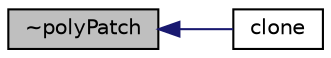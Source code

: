 digraph "~polyPatch"
{
  bgcolor="transparent";
  edge [fontname="Helvetica",fontsize="10",labelfontname="Helvetica",labelfontsize="10"];
  node [fontname="Helvetica",fontsize="10",shape=record];
  rankdir="LR";
  Node60 [label="~polyPatch",height=0.2,width=0.4,color="black", fillcolor="grey75", style="filled", fontcolor="black"];
  Node60 -> Node61 [dir="back",color="midnightblue",fontsize="10",style="solid",fontname="Helvetica"];
  Node61 [label="clone",height=0.2,width=0.4,color="black",URL="$a28633.html#afff6d4f7511147e0c8a4b8a5448296ec",tooltip="Construct and return a clone, resetting the face list. "];
}

